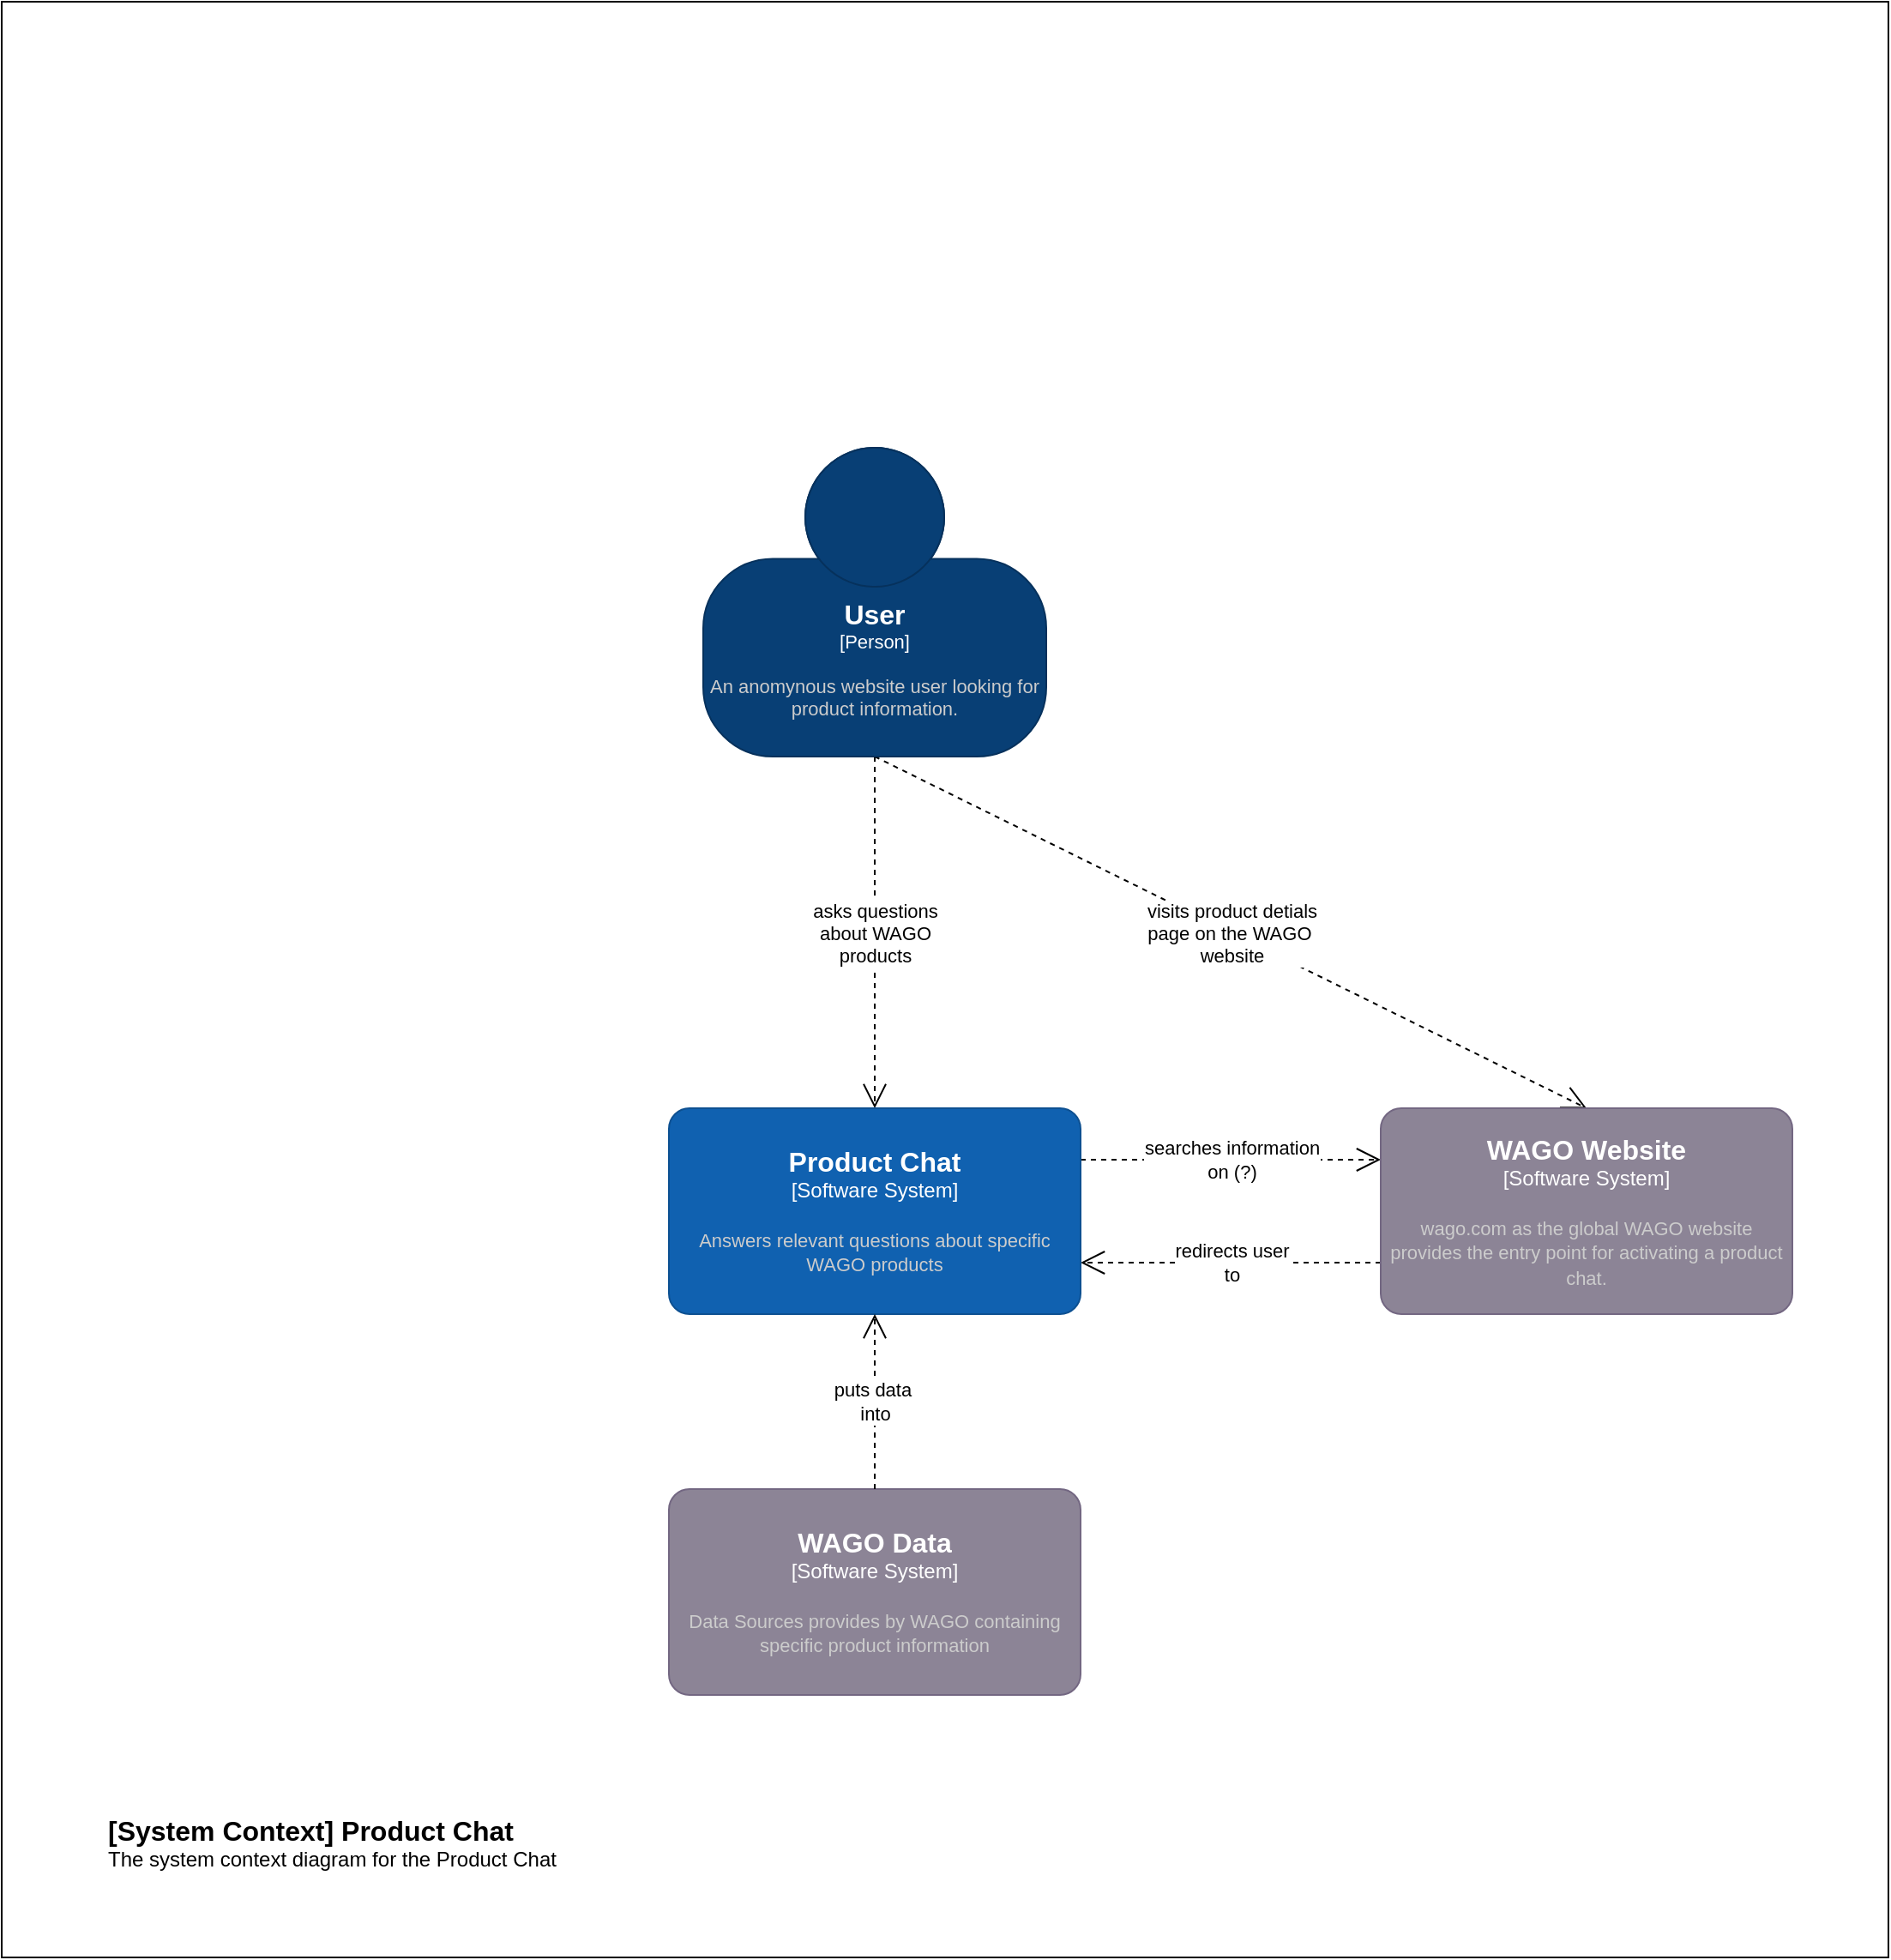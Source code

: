 <mxfile version="27.1.6">
  <diagram name="Page-1" id="mMysPfmdPeOPa1Ia7zpo">
    <mxGraphModel dx="1426" dy="844" grid="1" gridSize="10" guides="1" tooltips="1" connect="1" arrows="1" fold="1" page="1" pageScale="1" pageWidth="1169" pageHeight="827" math="0" shadow="0">
      <root>
        <mxCell id="0" />
        <mxCell id="1" parent="0" />
        <mxCell id="V_9hMDZvKSF6uThH57nb-1" value="" style="rounded=0;whiteSpace=wrap;html=1;" vertex="1" parent="1">
          <mxGeometry x="300" y="140" width="1100" height="1140" as="geometry" />
        </mxCell>
        <mxCell id="V_9hMDZvKSF6uThH57nb-2" value="visits product detials&lt;div&gt;page on the WAGO&amp;nbsp;&lt;/div&gt;&lt;div&gt;website&lt;/div&gt;" style="endArrow=open;endSize=12;dashed=1;html=1;rounded=0;entryX=0.5;entryY=0;entryDx=0;entryDy=0;exitX=0.5;exitY=1;exitDx=0;exitDy=0;exitPerimeter=0;entryPerimeter=0;" edge="1" parent="1" source="V_9hMDZvKSF6uThH57nb-6" target="V_9hMDZvKSF6uThH57nb-8">
          <mxGeometry width="160" relative="1" as="geometry">
            <mxPoint x="814" y="610" as="sourcePoint" />
            <mxPoint x="1106.01" y="748.02" as="targetPoint" />
          </mxGeometry>
        </mxCell>
        <mxCell id="V_9hMDZvKSF6uThH57nb-3" value="redirects user&lt;div&gt;to&lt;/div&gt;" style="endArrow=open;endSize=12;dashed=1;html=1;rounded=0;exitX=0;exitY=0.75;exitDx=0;exitDy=0;entryX=1;entryY=0.75;entryDx=0;entryDy=0;entryPerimeter=0;exitPerimeter=0;" edge="1" parent="1" source="V_9hMDZvKSF6uThH57nb-8" target="V_9hMDZvKSF6uThH57nb-7">
          <mxGeometry width="160" relative="1" as="geometry">
            <mxPoint x="1094" y="860" as="sourcePoint" />
            <mxPoint x="897.06" y="860.01" as="targetPoint" />
          </mxGeometry>
        </mxCell>
        <mxCell id="V_9hMDZvKSF6uThH57nb-4" value="asks questions&lt;div&gt;about WAGO&lt;/div&gt;&lt;div&gt;products&lt;/div&gt;" style="endArrow=open;endSize=12;dashed=1;html=1;rounded=0;entryX=0.5;entryY=0;entryDx=0;entryDy=0;exitX=0.5;exitY=1;exitDx=0;exitDy=0;exitPerimeter=0;entryPerimeter=0;" edge="1" parent="1" source="V_9hMDZvKSF6uThH57nb-6" target="V_9hMDZvKSF6uThH57nb-7">
          <mxGeometry width="160" relative="1" as="geometry">
            <mxPoint x="844" y="601" as="sourcePoint" />
            <mxPoint x="1234" y="760" as="targetPoint" />
          </mxGeometry>
        </mxCell>
        <mxCell id="V_9hMDZvKSF6uThH57nb-5" value="searches information&lt;div&gt;on (&lt;font style=&quot;color: light-dark(rgb(0, 0, 0), rgb(255, 0, 0));&quot;&gt;?&lt;/font&gt;)&lt;/div&gt;" style="endArrow=open;endSize=12;dashed=1;html=1;rounded=0;exitX=1;exitY=0.25;exitDx=0;exitDy=0;entryX=0;entryY=0.25;entryDx=0;entryDy=0;exitPerimeter=0;entryPerimeter=0;" edge="1" parent="1" source="V_9hMDZvKSF6uThH57nb-7" target="V_9hMDZvKSF6uThH57nb-8">
          <mxGeometry width="160" relative="1" as="geometry">
            <mxPoint x="1090.94" y="770" as="sourcePoint" />
            <mxPoint x="894" y="770.01" as="targetPoint" />
          </mxGeometry>
        </mxCell>
        <object placeholders="1" c4Name="User" c4Type="Person" c4Description="An anomynous website user looking for product information." label="&lt;font style=&quot;font-size: 16px&quot;&gt;&lt;b&gt;%c4Name%&lt;/b&gt;&lt;/font&gt;&lt;div&gt;[%c4Type%]&lt;/div&gt;&lt;br&gt;&lt;div&gt;&lt;font style=&quot;font-size: 11px&quot;&gt;&lt;font color=&quot;#cccccc&quot;&gt;%c4Description%&lt;/font&gt;&lt;/div&gt;" id="V_9hMDZvKSF6uThH57nb-6">
          <mxCell style="html=1;fontSize=11;dashed=0;whiteSpace=wrap;fillColor=#083F75;strokeColor=#06315C;fontColor=#ffffff;shape=mxgraph.c4.person2;align=center;metaEdit=1;points=[[0.5,0,0],[1,0.5,0],[1,0.75,0],[0.75,1,0],[0.5,1,0],[0.25,1,0],[0,0.75,0],[0,0.5,0]];resizable=0;" vertex="1" parent="1">
            <mxGeometry x="709" y="400" width="200" height="180" as="geometry" />
          </mxCell>
        </object>
        <object placeholders="1" c4Name="Product Chat" c4Type="Software System" c4Description="Answers relevant questions about specific WAGO products" label="&lt;font style=&quot;font-size: 16px&quot;&gt;&lt;b&gt;%c4Name%&lt;/b&gt;&lt;/font&gt;&lt;div&gt;[%c4Type%]&lt;/div&gt;&lt;br&gt;&lt;div&gt;&lt;font style=&quot;font-size: 11px&quot;&gt;&lt;font color=&quot;#cccccc&quot;&gt;%c4Description%&lt;/font&gt;&lt;/div&gt;" id="V_9hMDZvKSF6uThH57nb-7">
          <mxCell style="rounded=1;whiteSpace=wrap;html=1;labelBackgroundColor=none;fillColor=#1061B0;fontColor=#ffffff;align=center;arcSize=10;strokeColor=#0D5091;metaEdit=1;resizable=0;points=[[0.25,0,0],[0.5,0,0],[0.75,0,0],[1,0.25,0],[1,0.5,0],[1,0.75,0],[0.75,1,0],[0.5,1,0],[0.25,1,0],[0,0.75,0],[0,0.5,0],[0,0.25,0]];" vertex="1" parent="1">
            <mxGeometry x="689" y="785" width="240" height="120" as="geometry" />
          </mxCell>
        </object>
        <object placeholders="1" c4Name="WAGO Website" c4Type="Software System" c4Description="wago.com as the global WAGO website provides the entry point for activating a product chat." label="&lt;font style=&quot;font-size: 16px&quot;&gt;&lt;b&gt;%c4Name%&lt;/b&gt;&lt;/font&gt;&lt;div&gt;[%c4Type%]&lt;/div&gt;&lt;br&gt;&lt;div&gt;&lt;font style=&quot;font-size: 11px&quot;&gt;&lt;font color=&quot;#cccccc&quot;&gt;%c4Description%&lt;/font&gt;&lt;/div&gt;" id="V_9hMDZvKSF6uThH57nb-8">
          <mxCell style="rounded=1;whiteSpace=wrap;html=1;labelBackgroundColor=none;fillColor=#8C8496;fontColor=#ffffff;align=center;arcSize=10;strokeColor=#736782;metaEdit=1;resizable=0;points=[[0.25,0,0],[0.5,0,0],[0.75,0,0],[1,0.25,0],[1,0.5,0],[1,0.75,0],[0.75,1,0],[0.5,1,0],[0.25,1,0],[0,0.75,0],[0,0.5,0],[0,0.25,0]];" vertex="1" parent="1">
            <mxGeometry x="1104" y="785" width="240" height="120" as="geometry" />
          </mxCell>
        </object>
        <object placeholders="1" c4Name="WAGO Data" c4Type="Software System" c4Description="Data Sources provides by WAGO containing specific product information" label="&lt;font style=&quot;font-size: 16px&quot;&gt;&lt;b&gt;%c4Name%&lt;/b&gt;&lt;/font&gt;&lt;div&gt;[%c4Type%]&lt;/div&gt;&lt;br&gt;&lt;div&gt;&lt;font style=&quot;font-size: 11px&quot;&gt;&lt;font color=&quot;#cccccc&quot;&gt;%c4Description%&lt;/font&gt;&lt;/div&gt;" id="V_9hMDZvKSF6uThH57nb-9">
          <mxCell style="rounded=1;whiteSpace=wrap;html=1;labelBackgroundColor=none;fillColor=#8C8496;fontColor=#ffffff;align=center;arcSize=10;strokeColor=#736782;metaEdit=1;resizable=0;points=[[0.25,0,0],[0.5,0,0],[0.75,0,0],[1,0.25,0],[1,0.5,0],[1,0.75,0],[0.75,1,0],[0.5,1,0],[0.25,1,0],[0,0.75,0],[0,0.5,0],[0,0.25,0]];" vertex="1" parent="1">
            <mxGeometry x="689" y="1007" width="240" height="120" as="geometry" />
          </mxCell>
        </object>
        <mxCell id="V_9hMDZvKSF6uThH57nb-10" value="puts data&amp;nbsp;&lt;div&gt;into&lt;/div&gt;" style="endArrow=open;endSize=12;dashed=1;html=1;rounded=0;entryX=0.5;entryY=1;entryDx=0;entryDy=0;exitX=0.5;exitY=0;exitDx=0;exitDy=0;exitPerimeter=0;entryPerimeter=0;" edge="1" parent="1" source="V_9hMDZvKSF6uThH57nb-9" target="V_9hMDZvKSF6uThH57nb-7">
          <mxGeometry width="160" relative="1" as="geometry">
            <mxPoint x="1031" y="960" as="sourcePoint" />
            <mxPoint x="1030" y="1062" as="targetPoint" />
          </mxGeometry>
        </mxCell>
        <object placeholders="1" c4Name="[System Context] Product Chat" c4Type="ContainerScopeBoundary" c4Description="The system context diagram for the Product Chat" label="&lt;font style=&quot;font-size: 16px&quot;&gt;&lt;b&gt;&lt;div style=&quot;text-align: left&quot;&gt;%c4Name%&lt;/div&gt;&lt;/b&gt;&lt;/font&gt;&lt;div style=&quot;text-align: left&quot;&gt;%c4Description%&lt;/div&gt;" id="V_9hMDZvKSF6uThH57nb-11">
          <mxCell style="text;html=1;strokeColor=none;fillColor=none;align=left;verticalAlign=top;whiteSpace=wrap;rounded=0;metaEdit=1;allowArrows=0;resizable=1;rotatable=0;connectable=0;recursiveResize=0;expand=0;pointerEvents=0;points=[[0.25,0,0],[0.5,0,0],[0.75,0,0],[1,0.25,0],[1,0.5,0],[1,0.75,0],[0.75,1,0],[0.5,1,0],[0.25,1,0],[0,0.75,0],[0,0.5,0],[0,0.25,0]];" vertex="1" parent="1">
            <mxGeometry x="360" y="1190" width="310" height="40" as="geometry" />
          </mxCell>
        </object>
      </root>
    </mxGraphModel>
  </diagram>
</mxfile>
